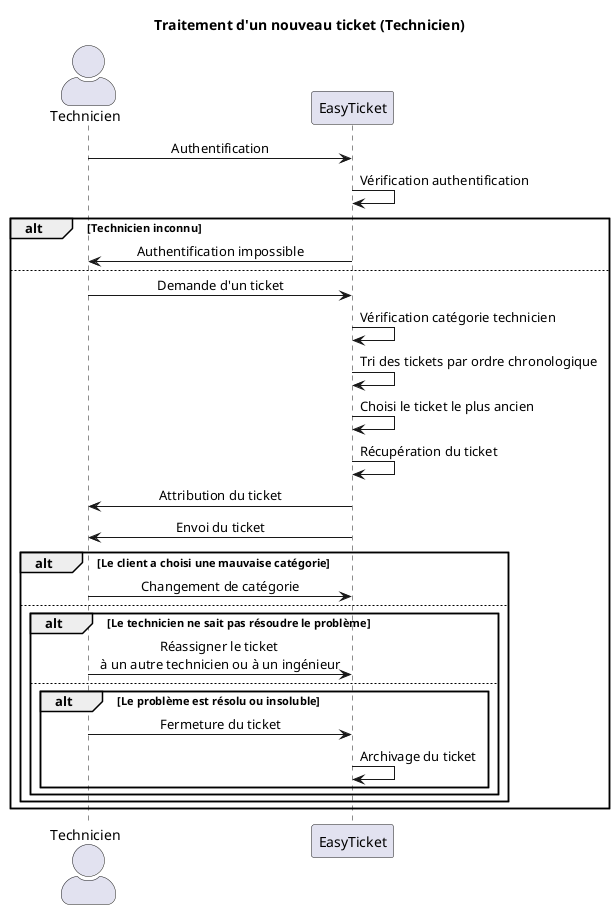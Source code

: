 @startuml

title Traitement d'un nouveau ticket (Technicien)
skinparam sequenceMessageAlign center
skinparam ActorStyle awesome

actor Technicien as a
participant EasyTicket as t

a -> t: Authentification
t -> t: Vérification authentification
alt Technicien inconnu
  t -> a: Authentification impossible
else
  a -> t: Demande d'un ticket
  t -> t: Vérification catégorie technicien
  t -> t: Tri des tickets par ordre chronologique
  t -> t: Choisi le ticket le plus ancien
  t -> t: Récupération du ticket
  a <- t: Attribution du ticket
  a <- t: Envoi du ticket
  
  alt Le client a choisi une mauvaise catégorie
    a -> t: Changement de catégorie
  else
    alt Le technicien ne sait pas résoudre le problème
      a -> t: Réassigner le ticket \nà un autre technicien ou à un ingénieur
    else
      alt Le problème est résolu ou insoluble
        a -> t: Fermeture du ticket
        t -> t: Archivage du ticket
      end
    end
  end
end
@enduml
